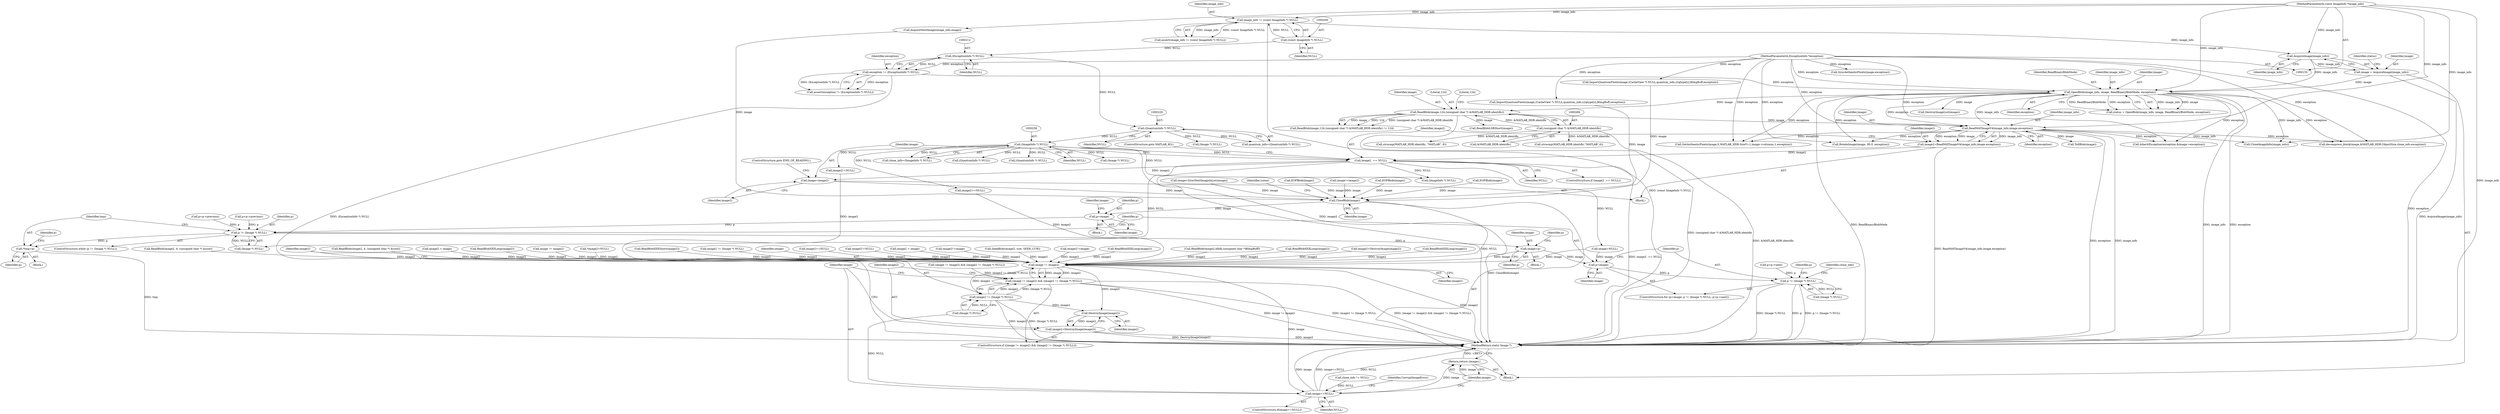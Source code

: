 digraph "0_ImageMagick_e5c063a1007506ba69e97a35effcdef944421c89@pointer" {
"1000296" [label="(Call,image=image2)"];
"1000292" [label="(Call,image2  == NULL)"];
"1000285" [label="(Call,image2=ReadMATImageV4(image_info,image,exception))"];
"1000287" [label="(Call,ReadMATImageV4(image_info,image,exception))"];
"1000237" [label="(Call,OpenBlob(image_info, image, ReadBinaryBlobMode, exception))"];
"1000233" [label="(Call,AcquireImage(image_info))"];
"1000197" [label="(Call,image_info != (const ImageInfo *) NULL)"];
"1000156" [label="(MethodParameterIn,const ImageInfo *image_info)"];
"1000199" [label="(Call,(const ImageInfo *) NULL)"];
"1000231" [label="(Call,image = AcquireImage(image_info))"];
"1000209" [label="(Call,exception != (ExceptionInfo *) NULL)"];
"1000157" [label="(MethodParameterIn,ExceptionInfo *exception)"];
"1000211" [label="(Call,(ExceptionInfo *) NULL)"];
"1000262" [label="(Call,ReadBlob(image,124,(unsigned char *) &MATLAB_HDR.identific))"];
"1000265" [label="(Call,(unsigned char *) &MATLAB_HDR.identific)"];
"1000257" [label="(Call,(ImageInfo *) NULL)"];
"1000228" [label="(Call,(QuantumInfo *) NULL)"];
"1001779" [label="(Call,CloseBlob(image))"];
"1001787" [label="(Call,p=image)"];
"1001794" [label="(Call,p != (Image *) NULL)"];
"1001801" [label="(Call,*tmp=p)"];
"1001827" [label="(Call,image=p)"];
"1001836" [label="(Call,p=image)"];
"1001839" [label="(Call,p != (Image *) NULL)"];
"1001895" [label="(Call,image != image2)"];
"1001894" [label="(Call,(image != image2) && (image2 != (Image *) NULL))"];
"1001898" [label="(Call,image2 != (Image *) NULL)"];
"1001905" [label="(Call,DestroyImage(image2))"];
"1001903" [label="(Call,image2=DestroyImage(image2))"];
"1001908" [label="(Call,image==NULL)"];
"1001914" [label="(Return,return (image);)"];
"1000161" [label="(Call,*image2=NULL)"];
"1001904" [label="(Identifier,image2)"];
"1000296" [label="(Call,image=image2)"];
"1000257" [label="(Call,(ImageInfo *) NULL)"];
"1000284" [label="(Block,)"];
"1000297" [label="(Identifier,image)"];
"1000673" [label="(Call,ReadBlobXXXShort(image2))"];
"1001900" [label="(Call,(Image *) NULL)"];
"1001897" [label="(Identifier,image2)"];
"1001789" [label="(Identifier,image)"];
"1000255" [label="(Call,clone_info=(ImageInfo *) NULL)"];
"1000198" [label="(Identifier,image_info)"];
"1000995" [label="(Call,image2 != (Image *) NULL)"];
"1000304" [label="(Call,ReadBlobLSBShort(image))"];
"1001914" [label="(Return,return (image);)"];
"1000228" [label="(Call,(QuantumInfo *) NULL)"];
"1001836" [label="(Call,p=image)"];
"1000261" [label="(Call,ReadBlob(image,124,(unsigned char *) &MATLAB_HDR.identific) != 124)"];
"1000265" [label="(Call,(unsigned char *) &MATLAB_HDR.identific)"];
"1001908" [label="(Call,image==NULL)"];
"1001896" [label="(Identifier,image)"];
"1001785" [label="(Identifier,scene)"];
"1001840" [label="(Identifier,p)"];
"1001837" [label="(Identifier,p)"];
"1001718" [label="(Call,image2==NULL)"];
"1001827" [label="(Call,image=p)"];
"1001839" [label="(Call,p != (Image *) NULL)"];
"1000263" [label="(Identifier,image)"];
"1001907" [label="(ControlStructure,if(image==NULL))"];
"1000299" [label="(ControlStructure,goto END_OF_READING;)"];
"1001333" [label="(Call,ImportQuantumPixels(image,(CacheView *) NULL,quantum_info,z2qtype[z],BImgBuff,exception))"];
"1001856" [label="(Call,clone_info != NULL)"];
"1000237" [label="(Call,OpenBlob(image_info, image, ReadBinaryBlobMode, exception))"];
"1000451" [label="(Call,EOFBlob(image))"];
"1001895" [label="(Call,image != image2)"];
"1000479" [label="(Call,image2 = image)"];
"1000491" [label="(Call,decompress_block(image,&MATLAB_HDR.ObjectSize,clone_info,exception))"];
"1001912" [label="(Identifier,CorruptImageError)"];
"1000285" [label="(Call,image2=ReadMATImageV4(image_info,image,exception))"];
"1000406" [label="(Call,(ImageInfo *) NULL)"];
"1001799" [label="(Block,)"];
"1000213" [label="(Identifier,NULL)"];
"1001915" [label="(Identifier,image)"];
"1000238" [label="(Identifier,image_info)"];
"1001643" [label="(Call,image2!=image)"];
"1001826" [label="(Block,)"];
"1001781" [label="(Block,)"];
"1000239" [label="(Identifier,image)"];
"1001730" [label="(Call,image2!=image)"];
"1001780" [label="(Identifier,image)"];
"1001788" [label="(Identifier,p)"];
"1000291" [label="(ControlStructure,if (image2  == NULL))"];
"1001830" [label="(Call,p=p->previous)"];
"1000562" [label="(Call,image!=image2)"];
"1000289" [label="(Identifier,image)"];
"1000156" [label="(MethodParameterIn,const ImageInfo *image_info)"];
"1001130" [label="(Call,InheritException(exception,&image->exception))"];
"1000649" [label="(Call,ReadBlobXXXLong(image2))"];
"1000293" [label="(Identifier,image2)"];
"1000267" [label="(Call,&MATLAB_HDR.identific)"];
"1000422" [label="(Call,EOFBlob(image))"];
"1001000" [label="(Call,image2=DestroyImage(image2))"];
"1000441" [label="(Call,EOFBlob(image))"];
"1000395" [label="(Call,strncmp(MATLAB_HDR.identific, \"MATLAB\", 6))"];
"1001906" [label="(Identifier,image2)"];
"1000277" [label="(Call,strncmp(MATLAB_HDR.identific,\"MATLAB\",6))"];
"1001894" [label="(Call,(image != image2) && (image2 != (Image *) NULL))"];
"1000295" [label="(ControlStructure,goto MATLAB_KO;)"];
"1000477" [label="(Call,CloneImageInfo(image_info))"];
"1000593" [label="(Call,ReadBlobXXXLong(image2))"];
"1001283" [label="(Call,ReadBlob(image2,ldblk,(unsigned char *)BImgBuff))"];
"1001916" [label="(MethodReturn,static Image *)"];
"1000199" [label="(Call,(const ImageInfo *) NULL)"];
"1000226" [label="(Call,quantum_info=(QuantumInfo *) NULL)"];
"1001835" [label="(ControlStructure,for (p=image; p != (Image *) NULL; p=p->next))"];
"1000264" [label="(Literal,124)"];
"1001241" [label="(Call,GetAuthenticPixels(image,0,MATLAB_HDR.SizeY-i-1,image->columns,1,exception))"];
"1000208" [label="(Call,assert(exception != (ExceptionInfo *) NULL))"];
"1000230" [label="(Identifier,NULL)"];
"1000290" [label="(Identifier,exception)"];
"1000249" [label="(Call,DestroyImageList(image))"];
"1000196" [label="(Call,assert(image_info != (const ImageInfo *) NULL))"];
"1001685" [label="(Call,image=SyncNextImageInList(image))"];
"1001409" [label="(Call,SyncAuthenticPixels(image,exception))"];
"1001831" [label="(Identifier,p)"];
"1001147" [label="(Call,(QuantumInfo *) NULL)"];
"1000234" [label="(Identifier,image_info)"];
"1001795" [label="(Identifier,p)"];
"1001910" [label="(Identifier,NULL)"];
"1001817" [label="(Call,p=p->previous)"];
"1001673" [label="(Call,AcquireNextImage(image_info,image))"];
"1000616" [label="(Call,ReadBlobXXXLong(image2))"];
"1001796" [label="(Call,(Image *) NULL)"];
"1000241" [label="(Identifier,exception)"];
"1001802" [label="(Identifier,tmp)"];
"1001829" [label="(Identifier,p)"];
"1000240" [label="(Identifier,ReadBinaryBlobMode)"];
"1001791" [label="(Identifier,image)"];
"1001841" [label="(Call,(Image *) NULL)"];
"1000791" [label="(Call,ReadBlob(image2, 4, (unsigned char *) &size))"];
"1000818" [label="(Call,ReadBlob(image2, 4, (unsigned char *) &size))"];
"1001828" [label="(Identifier,image)"];
"1001721" [label="(Call,image2 = image)"];
"1000211" [label="(Call,(ExceptionInfo *) NULL)"];
"1001838" [label="(Identifier,image)"];
"1000231" [label="(Call,image = AcquireImage(image_info))"];
"1000288" [label="(Identifier,image_info)"];
"1000508" [label="(Call,ReadBlobXXXLong(image2))"];
"1000233" [label="(Call,AcquireImage(image_info))"];
"1001905" [label="(Call,DestroyImage(image2))"];
"1001808" [label="(Identifier,p)"];
"1001909" [label="(Identifier,image)"];
"1001787" [label="(Call,p=image)"];
"1000294" [label="(Identifier,NULL)"];
"1000418" [label="(Call,TellBlob(image))"];
"1000235" [label="(Call,status = OpenBlob(image_info, image, ReadBinaryBlobMode, exception))"];
"1000232" [label="(Identifier,image)"];
"1000197" [label="(Call,image_info != (const ImageInfo *) NULL)"];
"1000210" [label="(Identifier,exception)"];
"1000992" [label="(Call,image != image2)"];
"1000286" [label="(Identifier,image2)"];
"1000262" [label="(Call,ReadBlob(image,124,(unsigned char *) &MATLAB_HDR.identific))"];
"1000201" [label="(Identifier,NULL)"];
"1000991" [label="(Call,(image != image2) && (image2 != (Image *) NULL))"];
"1001801" [label="(Call,*tmp=p)"];
"1001581" [label="(Call,RotateImage(image, 90.0, exception))"];
"1000157" [label="(MethodParameterIn,ExceptionInfo *exception)"];
"1001790" [label="(Call,image=NULL)"];
"1000236" [label="(Identifier,status)"];
"1000271" [label="(Literal,124)"];
"1001639" [label="(Call,image2!=NULL)"];
"1001726" [label="(Call,image2!=NULL)"];
"1000287" [label="(Call,ReadMATImageV4(image_info,image,exception))"];
"1000158" [label="(Block,)"];
"1000298" [label="(Identifier,image2)"];
"1001851" [label="(Identifier,p)"];
"1001803" [label="(Identifier,p)"];
"1000209" [label="(Call,exception != (ExceptionInfo *) NULL)"];
"1001369" [label="(Call,ImportQuantumPixels(image,(CacheView *) NULL,quantum_info,z2qtype[z],BImgBuff,exception))"];
"1001793" [label="(ControlStructure,while (p != (Image *) NULL))"];
"1001893" [label="(ControlStructure,if ((image != image2) && (image2 != (Image *) NULL)))"];
"1000292" [label="(Call,image2  == NULL)"];
"1001899" [label="(Identifier,image2)"];
"1001857" [label="(Identifier,clone_info)"];
"1001898" [label="(Call,image2 != (Image *) NULL)"];
"1001765" [label="(Call,(QuantumInfo *) NULL)"];
"1001903" [label="(Call,image2=DestroyImage(image2))"];
"1000259" [label="(Identifier,NULL)"];
"1000252" [label="(Call,(Image *) NULL)"];
"1001844" [label="(Call,p=p->next)"];
"1000997" [label="(Call,(Image *) NULL)"];
"1001794" [label="(Call,p != (Image *) NULL)"];
"1000500" [label="(Call,image2==NULL)"];
"1001779" [label="(Call,CloseBlob(image))"];
"1000780" [label="(Call,SeekBlob(image2, size, SEEK_CUR))"];
"1000296" -> "1000284"  [label="AST: "];
"1000296" -> "1000298"  [label="CFG: "];
"1000297" -> "1000296"  [label="AST: "];
"1000298" -> "1000296"  [label="AST: "];
"1000299" -> "1000296"  [label="CFG: "];
"1000292" -> "1000296"  [label="DDG: image2"];
"1000296" -> "1001779"  [label="DDG: image"];
"1000292" -> "1000291"  [label="AST: "];
"1000292" -> "1000294"  [label="CFG: "];
"1000293" -> "1000292"  [label="AST: "];
"1000294" -> "1000292"  [label="AST: "];
"1000295" -> "1000292"  [label="CFG: "];
"1000297" -> "1000292"  [label="CFG: "];
"1000292" -> "1001916"  [label="DDG: image2  == NULL"];
"1000285" -> "1000292"  [label="DDG: image2"];
"1000257" -> "1000292"  [label="DDG: NULL"];
"1000292" -> "1000406"  [label="DDG: NULL"];
"1000292" -> "1001790"  [label="DDG: NULL"];
"1000292" -> "1001796"  [label="DDG: NULL"];
"1000292" -> "1001895"  [label="DDG: image2"];
"1000285" -> "1000284"  [label="AST: "];
"1000285" -> "1000287"  [label="CFG: "];
"1000286" -> "1000285"  [label="AST: "];
"1000287" -> "1000285"  [label="AST: "];
"1000293" -> "1000285"  [label="CFG: "];
"1000285" -> "1001916"  [label="DDG: ReadMATImageV4(image_info,image,exception)"];
"1000287" -> "1000285"  [label="DDG: image_info"];
"1000287" -> "1000285"  [label="DDG: image"];
"1000287" -> "1000285"  [label="DDG: exception"];
"1000287" -> "1000290"  [label="CFG: "];
"1000288" -> "1000287"  [label="AST: "];
"1000289" -> "1000287"  [label="AST: "];
"1000290" -> "1000287"  [label="AST: "];
"1000287" -> "1001916"  [label="DDG: exception"];
"1000287" -> "1001916"  [label="DDG: image_info"];
"1000237" -> "1000287"  [label="DDG: image_info"];
"1000237" -> "1000287"  [label="DDG: exception"];
"1000156" -> "1000287"  [label="DDG: image_info"];
"1000262" -> "1000287"  [label="DDG: image"];
"1000157" -> "1000287"  [label="DDG: exception"];
"1000287" -> "1000418"  [label="DDG: image"];
"1000287" -> "1000477"  [label="DDG: image_info"];
"1000287" -> "1000491"  [label="DDG: exception"];
"1000287" -> "1001130"  [label="DDG: exception"];
"1000287" -> "1001241"  [label="DDG: exception"];
"1000287" -> "1001581"  [label="DDG: exception"];
"1000237" -> "1000235"  [label="AST: "];
"1000237" -> "1000241"  [label="CFG: "];
"1000238" -> "1000237"  [label="AST: "];
"1000239" -> "1000237"  [label="AST: "];
"1000240" -> "1000237"  [label="AST: "];
"1000241" -> "1000237"  [label="AST: "];
"1000235" -> "1000237"  [label="CFG: "];
"1000237" -> "1001916"  [label="DDG: ReadBinaryBlobMode"];
"1000237" -> "1001916"  [label="DDG: image_info"];
"1000237" -> "1001916"  [label="DDG: exception"];
"1000237" -> "1000235"  [label="DDG: image_info"];
"1000237" -> "1000235"  [label="DDG: image"];
"1000237" -> "1000235"  [label="DDG: ReadBinaryBlobMode"];
"1000237" -> "1000235"  [label="DDG: exception"];
"1000233" -> "1000237"  [label="DDG: image_info"];
"1000156" -> "1000237"  [label="DDG: image_info"];
"1000231" -> "1000237"  [label="DDG: image"];
"1000209" -> "1000237"  [label="DDG: exception"];
"1000157" -> "1000237"  [label="DDG: exception"];
"1000237" -> "1000249"  [label="DDG: image"];
"1000237" -> "1000262"  [label="DDG: image"];
"1000237" -> "1000477"  [label="DDG: image_info"];
"1000237" -> "1000491"  [label="DDG: exception"];
"1000237" -> "1001130"  [label="DDG: exception"];
"1000237" -> "1001241"  [label="DDG: exception"];
"1000237" -> "1001581"  [label="DDG: exception"];
"1000233" -> "1000231"  [label="AST: "];
"1000233" -> "1000234"  [label="CFG: "];
"1000234" -> "1000233"  [label="AST: "];
"1000231" -> "1000233"  [label="CFG: "];
"1000233" -> "1000231"  [label="DDG: image_info"];
"1000197" -> "1000233"  [label="DDG: image_info"];
"1000156" -> "1000233"  [label="DDG: image_info"];
"1000197" -> "1000196"  [label="AST: "];
"1000197" -> "1000199"  [label="CFG: "];
"1000198" -> "1000197"  [label="AST: "];
"1000199" -> "1000197"  [label="AST: "];
"1000196" -> "1000197"  [label="CFG: "];
"1000197" -> "1001916"  [label="DDG: (const ImageInfo *) NULL"];
"1000197" -> "1000196"  [label="DDG: image_info"];
"1000197" -> "1000196"  [label="DDG: (const ImageInfo *) NULL"];
"1000156" -> "1000197"  [label="DDG: image_info"];
"1000199" -> "1000197"  [label="DDG: NULL"];
"1000156" -> "1000155"  [label="AST: "];
"1000156" -> "1001916"  [label="DDG: image_info"];
"1000156" -> "1000477"  [label="DDG: image_info"];
"1000156" -> "1001673"  [label="DDG: image_info"];
"1000199" -> "1000201"  [label="CFG: "];
"1000200" -> "1000199"  [label="AST: "];
"1000201" -> "1000199"  [label="AST: "];
"1000199" -> "1000211"  [label="DDG: NULL"];
"1000231" -> "1000158"  [label="AST: "];
"1000232" -> "1000231"  [label="AST: "];
"1000236" -> "1000231"  [label="CFG: "];
"1000231" -> "1001916"  [label="DDG: AcquireImage(image_info)"];
"1000209" -> "1000208"  [label="AST: "];
"1000209" -> "1000211"  [label="CFG: "];
"1000210" -> "1000209"  [label="AST: "];
"1000211" -> "1000209"  [label="AST: "];
"1000208" -> "1000209"  [label="CFG: "];
"1000209" -> "1001916"  [label="DDG: (ExceptionInfo *) NULL"];
"1000209" -> "1000208"  [label="DDG: exception"];
"1000209" -> "1000208"  [label="DDG: (ExceptionInfo *) NULL"];
"1000157" -> "1000209"  [label="DDG: exception"];
"1000211" -> "1000209"  [label="DDG: NULL"];
"1000157" -> "1000155"  [label="AST: "];
"1000157" -> "1001916"  [label="DDG: exception"];
"1000157" -> "1000491"  [label="DDG: exception"];
"1000157" -> "1001130"  [label="DDG: exception"];
"1000157" -> "1001241"  [label="DDG: exception"];
"1000157" -> "1001333"  [label="DDG: exception"];
"1000157" -> "1001369"  [label="DDG: exception"];
"1000157" -> "1001409"  [label="DDG: exception"];
"1000157" -> "1001581"  [label="DDG: exception"];
"1000211" -> "1000213"  [label="CFG: "];
"1000212" -> "1000211"  [label="AST: "];
"1000213" -> "1000211"  [label="AST: "];
"1000211" -> "1000228"  [label="DDG: NULL"];
"1000262" -> "1000261"  [label="AST: "];
"1000262" -> "1000265"  [label="CFG: "];
"1000263" -> "1000262"  [label="AST: "];
"1000264" -> "1000262"  [label="AST: "];
"1000265" -> "1000262"  [label="AST: "];
"1000271" -> "1000262"  [label="CFG: "];
"1000262" -> "1001916"  [label="DDG: (unsigned char *) &MATLAB_HDR.identific"];
"1000262" -> "1000261"  [label="DDG: image"];
"1000262" -> "1000261"  [label="DDG: 124"];
"1000262" -> "1000261"  [label="DDG: (unsigned char *) &MATLAB_HDR.identific"];
"1000265" -> "1000262"  [label="DDG: &MATLAB_HDR.identific"];
"1000262" -> "1000304"  [label="DDG: image"];
"1000265" -> "1000267"  [label="CFG: "];
"1000266" -> "1000265"  [label="AST: "];
"1000267" -> "1000265"  [label="AST: "];
"1000265" -> "1001916"  [label="DDG: &MATLAB_HDR.identific"];
"1000265" -> "1000277"  [label="DDG: &MATLAB_HDR.identific"];
"1000265" -> "1000395"  [label="DDG: &MATLAB_HDR.identific"];
"1000257" -> "1000255"  [label="AST: "];
"1000257" -> "1000259"  [label="CFG: "];
"1000258" -> "1000257"  [label="AST: "];
"1000259" -> "1000257"  [label="AST: "];
"1000255" -> "1000257"  [label="CFG: "];
"1000257" -> "1001916"  [label="DDG: NULL"];
"1000257" -> "1000255"  [label="DDG: NULL"];
"1000228" -> "1000257"  [label="DDG: NULL"];
"1000257" -> "1000406"  [label="DDG: NULL"];
"1000257" -> "1000500"  [label="DDG: NULL"];
"1000257" -> "1000997"  [label="DDG: NULL"];
"1000257" -> "1001147"  [label="DDG: NULL"];
"1000257" -> "1001639"  [label="DDG: NULL"];
"1000257" -> "1001765"  [label="DDG: NULL"];
"1000228" -> "1000226"  [label="AST: "];
"1000228" -> "1000230"  [label="CFG: "];
"1000229" -> "1000228"  [label="AST: "];
"1000230" -> "1000228"  [label="AST: "];
"1000226" -> "1000228"  [label="CFG: "];
"1000228" -> "1000226"  [label="DDG: NULL"];
"1000228" -> "1000252"  [label="DDG: NULL"];
"1001779" -> "1000158"  [label="AST: "];
"1001779" -> "1001780"  [label="CFG: "];
"1001780" -> "1001779"  [label="AST: "];
"1001785" -> "1001779"  [label="CFG: "];
"1001779" -> "1001916"  [label="DDG: CloseBlob(image)"];
"1000562" -> "1001779"  [label="DDG: image"];
"1000422" -> "1001779"  [label="DDG: image"];
"1000451" -> "1001779"  [label="DDG: image"];
"1001685" -> "1001779"  [label="DDG: image"];
"1000441" -> "1001779"  [label="DDG: image"];
"1001333" -> "1001779"  [label="DDG: image"];
"1001369" -> "1001779"  [label="DDG: image"];
"1001673" -> "1001779"  [label="DDG: image"];
"1001779" -> "1001787"  [label="DDG: image"];
"1001787" -> "1001781"  [label="AST: "];
"1001787" -> "1001789"  [label="CFG: "];
"1001788" -> "1001787"  [label="AST: "];
"1001789" -> "1001787"  [label="AST: "];
"1001791" -> "1001787"  [label="CFG: "];
"1001787" -> "1001794"  [label="DDG: p"];
"1001794" -> "1001793"  [label="AST: "];
"1001794" -> "1001796"  [label="CFG: "];
"1001795" -> "1001794"  [label="AST: "];
"1001796" -> "1001794"  [label="AST: "];
"1001802" -> "1001794"  [label="CFG: "];
"1001837" -> "1001794"  [label="CFG: "];
"1001830" -> "1001794"  [label="DDG: p"];
"1001817" -> "1001794"  [label="DDG: p"];
"1001796" -> "1001794"  [label="DDG: NULL"];
"1001794" -> "1001801"  [label="DDG: p"];
"1001794" -> "1001827"  [label="DDG: p"];
"1001801" -> "1001799"  [label="AST: "];
"1001801" -> "1001803"  [label="CFG: "];
"1001802" -> "1001801"  [label="AST: "];
"1001803" -> "1001801"  [label="AST: "];
"1001808" -> "1001801"  [label="CFG: "];
"1001801" -> "1001916"  [label="DDG: tmp"];
"1001827" -> "1001826"  [label="AST: "];
"1001827" -> "1001829"  [label="CFG: "];
"1001828" -> "1001827"  [label="AST: "];
"1001829" -> "1001827"  [label="AST: "];
"1001831" -> "1001827"  [label="CFG: "];
"1001827" -> "1001836"  [label="DDG: image"];
"1001827" -> "1001895"  [label="DDG: image"];
"1001836" -> "1001835"  [label="AST: "];
"1001836" -> "1001838"  [label="CFG: "];
"1001837" -> "1001836"  [label="AST: "];
"1001838" -> "1001836"  [label="AST: "];
"1001840" -> "1001836"  [label="CFG: "];
"1001790" -> "1001836"  [label="DDG: image"];
"1001836" -> "1001839"  [label="DDG: p"];
"1001839" -> "1001835"  [label="AST: "];
"1001839" -> "1001841"  [label="CFG: "];
"1001840" -> "1001839"  [label="AST: "];
"1001841" -> "1001839"  [label="AST: "];
"1001851" -> "1001839"  [label="CFG: "];
"1001857" -> "1001839"  [label="CFG: "];
"1001839" -> "1001916"  [label="DDG: p != (Image *) NULL"];
"1001839" -> "1001916"  [label="DDG: (Image *) NULL"];
"1001839" -> "1001916"  [label="DDG: p"];
"1001844" -> "1001839"  [label="DDG: p"];
"1001841" -> "1001839"  [label="DDG: NULL"];
"1001895" -> "1001894"  [label="AST: "];
"1001895" -> "1001897"  [label="CFG: "];
"1001896" -> "1001895"  [label="AST: "];
"1001897" -> "1001895"  [label="AST: "];
"1001899" -> "1001895"  [label="CFG: "];
"1001894" -> "1001895"  [label="CFG: "];
"1001895" -> "1001916"  [label="DDG: image2"];
"1001895" -> "1001894"  [label="DDG: image"];
"1001895" -> "1001894"  [label="DDG: image2"];
"1001790" -> "1001895"  [label="DDG: image"];
"1000995" -> "1001895"  [label="DDG: image2"];
"1000508" -> "1001895"  [label="DDG: image2"];
"1000780" -> "1001895"  [label="DDG: image2"];
"1001730" -> "1001895"  [label="DDG: image2"];
"1001639" -> "1001895"  [label="DDG: image2"];
"1001721" -> "1001895"  [label="DDG: image2"];
"1001643" -> "1001895"  [label="DDG: image2"];
"1000500" -> "1001895"  [label="DDG: image2"];
"1000593" -> "1001895"  [label="DDG: image2"];
"1000992" -> "1001895"  [label="DDG: image2"];
"1000818" -> "1001895"  [label="DDG: image2"];
"1001283" -> "1001895"  [label="DDG: image2"];
"1000161" -> "1001895"  [label="DDG: image2"];
"1000791" -> "1001895"  [label="DDG: image2"];
"1000649" -> "1001895"  [label="DDG: image2"];
"1000616" -> "1001895"  [label="DDG: image2"];
"1001718" -> "1001895"  [label="DDG: image2"];
"1000673" -> "1001895"  [label="DDG: image2"];
"1001000" -> "1001895"  [label="DDG: image2"];
"1000479" -> "1001895"  [label="DDG: image2"];
"1001726" -> "1001895"  [label="DDG: image2"];
"1001895" -> "1001898"  [label="DDG: image2"];
"1001895" -> "1001905"  [label="DDG: image2"];
"1001895" -> "1001908"  [label="DDG: image"];
"1001894" -> "1001893"  [label="AST: "];
"1001894" -> "1001898"  [label="CFG: "];
"1001898" -> "1001894"  [label="AST: "];
"1001904" -> "1001894"  [label="CFG: "];
"1001909" -> "1001894"  [label="CFG: "];
"1001894" -> "1001916"  [label="DDG: (image != image2) && (image2 != (Image *) NULL)"];
"1001894" -> "1001916"  [label="DDG: image != image2"];
"1001894" -> "1001916"  [label="DDG: image2 != (Image *) NULL"];
"1001898" -> "1001894"  [label="DDG: image2"];
"1001898" -> "1001894"  [label="DDG: (Image *) NULL"];
"1000991" -> "1001894"  [label="DDG: image2 != (Image *) NULL"];
"1001898" -> "1001900"  [label="CFG: "];
"1001899" -> "1001898"  [label="AST: "];
"1001900" -> "1001898"  [label="AST: "];
"1001898" -> "1001916"  [label="DDG: image2"];
"1001898" -> "1001916"  [label="DDG: (Image *) NULL"];
"1001900" -> "1001898"  [label="DDG: NULL"];
"1001898" -> "1001905"  [label="DDG: image2"];
"1001905" -> "1001903"  [label="AST: "];
"1001905" -> "1001906"  [label="CFG: "];
"1001906" -> "1001905"  [label="AST: "];
"1001903" -> "1001905"  [label="CFG: "];
"1001905" -> "1001903"  [label="DDG: image2"];
"1001903" -> "1001893"  [label="AST: "];
"1001904" -> "1001903"  [label="AST: "];
"1001909" -> "1001903"  [label="CFG: "];
"1001903" -> "1001916"  [label="DDG: DestroyImage(image2)"];
"1001903" -> "1001916"  [label="DDG: image2"];
"1001908" -> "1001907"  [label="AST: "];
"1001908" -> "1001910"  [label="CFG: "];
"1001909" -> "1001908"  [label="AST: "];
"1001910" -> "1001908"  [label="AST: "];
"1001912" -> "1001908"  [label="CFG: "];
"1001915" -> "1001908"  [label="CFG: "];
"1001908" -> "1001916"  [label="DDG: image"];
"1001908" -> "1001916"  [label="DDG: image==NULL"];
"1001908" -> "1001916"  [label="DDG: NULL"];
"1001856" -> "1001908"  [label="DDG: NULL"];
"1001900" -> "1001908"  [label="DDG: NULL"];
"1001908" -> "1001914"  [label="DDG: image"];
"1001914" -> "1000158"  [label="AST: "];
"1001914" -> "1001915"  [label="CFG: "];
"1001915" -> "1001914"  [label="AST: "];
"1001916" -> "1001914"  [label="CFG: "];
"1001914" -> "1001916"  [label="DDG: <RET>"];
"1001915" -> "1001914"  [label="DDG: image"];
}
